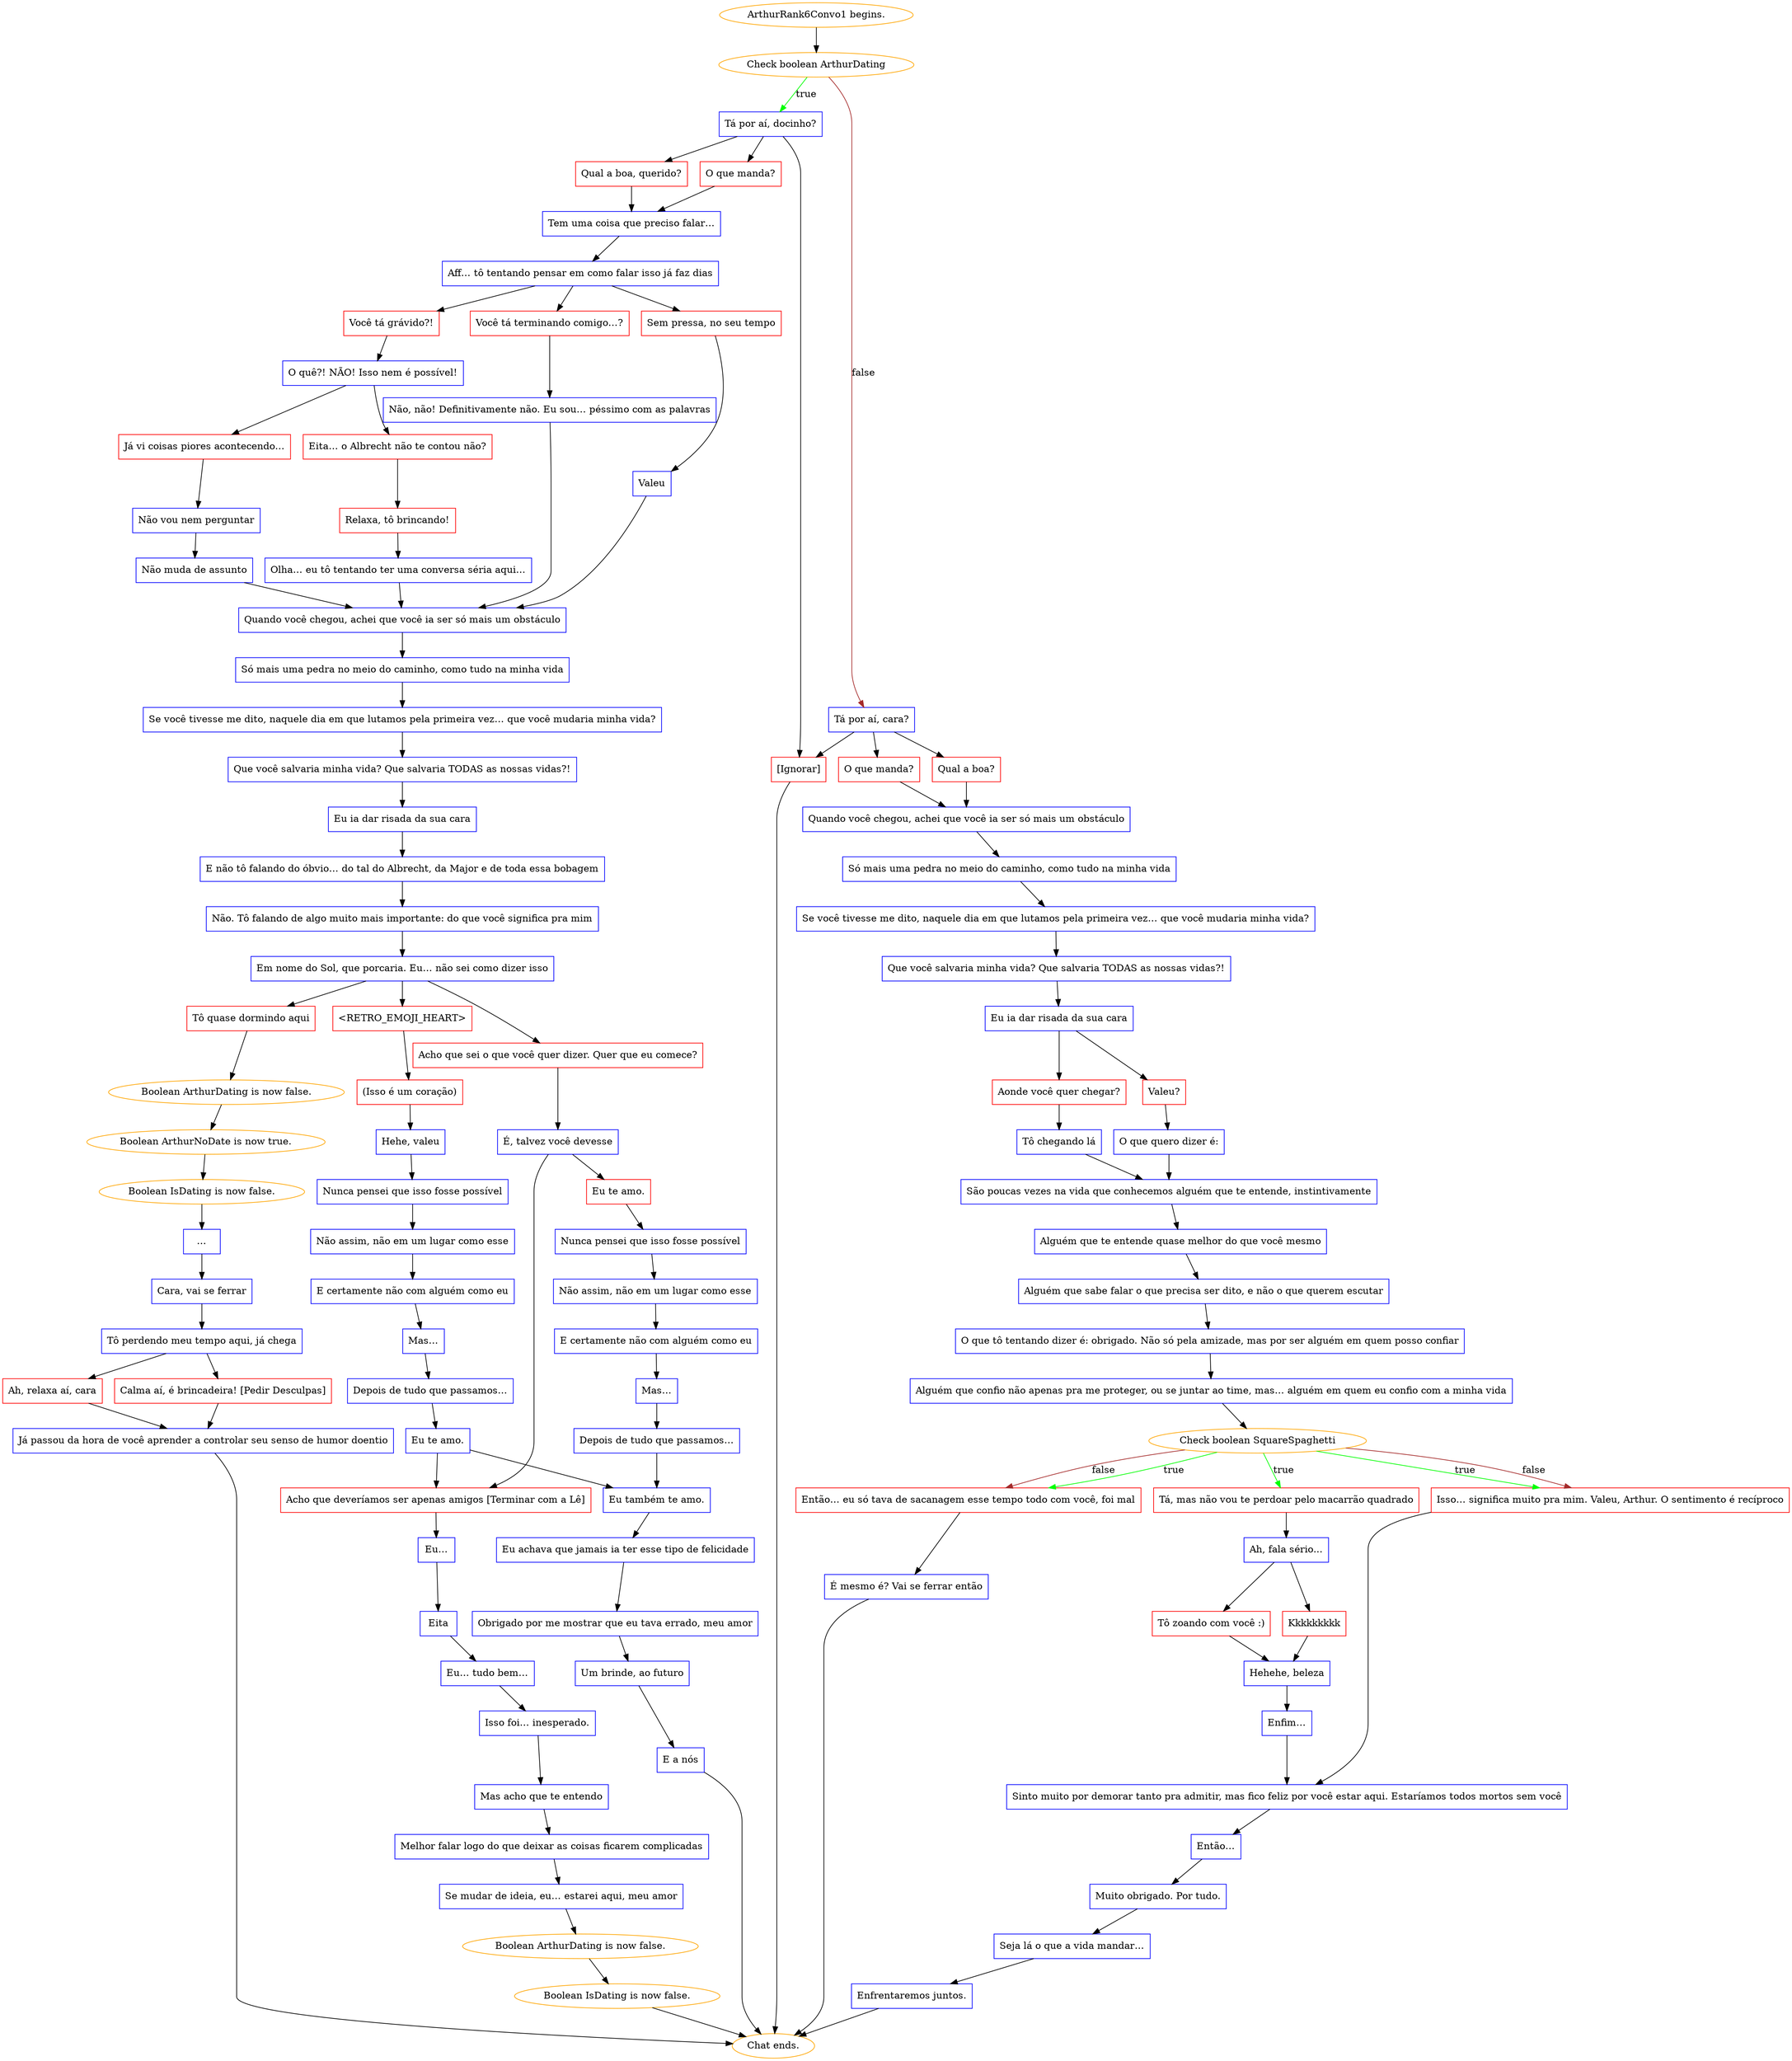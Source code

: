 digraph {
	"ArthurRank6Convo1 begins." [color=orange];
		"ArthurRank6Convo1 begins." -> j2890798283;
	j2890798283 [label="Check boolean ArthurDating",color=orange];
		j2890798283 -> j3409871566 [label=true,color=green];
		j2890798283 -> j2661319512 [label=false,color=brown];
	j3409871566 [label="Tá por aí, docinho?",shape=box,color=blue];
		j3409871566 -> j3714899437;
		j3409871566 -> j787382932;
		j3409871566 -> j984287941;
	j2661319512 [label="Tá por aí, cara?",shape=box,color=blue];
		j2661319512 -> j3472385822;
		j2661319512 -> j862398616;
		j2661319512 -> j984287941;
	j3714899437 [label="O que manda?",shape=box,color=red];
		j3714899437 -> j2054760663;
	j787382932 [label="Qual a boa, querido?",shape=box,color=red];
		j787382932 -> j2054760663;
	j984287941 [label="[Ignorar]",shape=box,color=red];
		j984287941 -> "Chat ends.";
	j3472385822 [label="Qual a boa?",shape=box,color=red];
		j3472385822 -> j717704133;
	j862398616 [label="O que manda?",shape=box,color=red];
		j862398616 -> j717704133;
	j2054760663 [label="Tem uma coisa que preciso falar…",shape=box,color=blue];
		j2054760663 -> j4247086040;
	"Chat ends." [color=orange];
	j717704133 [label="Quando você chegou, achei que você ia ser só mais um obstáculo",shape=box,color=blue];
		j717704133 -> j673002940;
	j4247086040 [label="Aff… tô tentando pensar em como falar isso já faz dias",shape=box,color=blue];
		j4247086040 -> j3609508696;
		j4247086040 -> j1934421995;
		j4247086040 -> j2584596297;
	j673002940 [label="Só mais uma pedra no meio do caminho, como tudo na minha vida",shape=box,color=blue];
		j673002940 -> j4114205906;
	j3609508696 [label="Você tá grávido?!",shape=box,color=red];
		j3609508696 -> j2812905250;
	j1934421995 [label="Você tá terminando comigo…?",shape=box,color=red];
		j1934421995 -> j1158075744;
	j2584596297 [label="Sem pressa, no seu tempo",shape=box,color=red];
		j2584596297 -> j2754307097;
	j4114205906 [label="Se você tivesse me dito, naquele dia em que lutamos pela primeira vez… que você mudaria minha vida?",shape=box,color=blue];
		j4114205906 -> j1143186437;
	j2812905250 [label="O quê?! NÃO! Isso nem é possível!",shape=box,color=blue];
		j2812905250 -> j2398767172;
		j2812905250 -> j2305190563;
	j1158075744 [label="Não, não! Definitivamente não. Eu sou… péssimo com as palavras",shape=box,color=blue];
		j1158075744 -> j3138946871;
	j2754307097 [label="Valeu",shape=box,color=blue];
		j2754307097 -> j3138946871;
	j1143186437 [label="Que você salvaria minha vida? Que salvaria TODAS as nossas vidas?!",shape=box,color=blue];
		j1143186437 -> j144764093;
	j2398767172 [label="Já vi coisas piores acontecendo…",shape=box,color=red];
		j2398767172 -> j714347707;
	j2305190563 [label="Eita… o Albrecht não te contou não?",shape=box,color=red];
		j2305190563 -> j3264830074;
	j3138946871 [label="Quando você chegou, achei que você ia ser só mais um obstáculo",shape=box,color=blue];
		j3138946871 -> j3579994649;
	j144764093 [label="Eu ia dar risada da sua cara",shape=box,color=blue];
		j144764093 -> j404364667;
		j144764093 -> j2286732268;
	j714347707 [label="Não vou nem perguntar",shape=box,color=blue];
		j714347707 -> j685966060;
	j3264830074 [label="Relaxa, tô brincando!",shape=box,color=red];
		j3264830074 -> j1705887089;
	j3579994649 [label="Só mais uma pedra no meio do caminho, como tudo na minha vida",shape=box,color=blue];
		j3579994649 -> j409215158;
	j404364667 [label="Valeu?",shape=box,color=red];
		j404364667 -> j1579941326;
	j2286732268 [label="Aonde você quer chegar?",shape=box,color=red];
		j2286732268 -> j2889405263;
	j685966060 [label="Não muda de assunto",shape=box,color=blue];
		j685966060 -> j3138946871;
	j1705887089 [label="Olha… eu tô tentando ter uma conversa séria aqui…",shape=box,color=blue];
		j1705887089 -> j3138946871;
	j409215158 [label="Se você tivesse me dito, naquele dia em que lutamos pela primeira vez… que você mudaria minha vida?",shape=box,color=blue];
		j409215158 -> j3556016383;
	j1579941326 [label="O que quero dizer é:",shape=box,color=blue];
		j1579941326 -> j3389449977;
	j2889405263 [label="Tô chegando lá",shape=box,color=blue];
		j2889405263 -> j3389449977;
	j3556016383 [label="Que você salvaria minha vida? Que salvaria TODAS as nossas vidas?!",shape=box,color=blue];
		j3556016383 -> j4233164722;
	j3389449977 [label="São poucas vezes na vida que conhecemos alguém que te entende, instintivamente",shape=box,color=blue];
		j3389449977 -> j2498473340;
	j4233164722 [label="Eu ia dar risada da sua cara",shape=box,color=blue];
		j4233164722 -> j588038122;
	j2498473340 [label="Alguém que te entende quase melhor do que você mesmo",shape=box,color=blue];
		j2498473340 -> j61779350;
	j588038122 [label="E não tô falando do óbvio… do tal do Albrecht, da Major e de toda essa bobagem",shape=box,color=blue];
		j588038122 -> j4281948224;
	j61779350 [label="Alguém que sabe falar o que precisa ser dito, e não o que querem escutar",shape=box,color=blue];
		j61779350 -> j50454490;
	j4281948224 [label="Não. Tô falando de algo muito mais importante: do que você significa pra mim",shape=box,color=blue];
		j4281948224 -> j2413073191;
	j50454490 [label="O que tô tentando dizer é: obrigado. Não só pela amizade, mas por ser alguém em quem posso confiar",shape=box,color=blue];
		j50454490 -> j3183480400;
	j2413073191 [label="Em nome do Sol, que porcaria. Eu… não sei como dizer isso",shape=box,color=blue];
		j2413073191 -> j2803511505;
		j2413073191 -> j1384102168;
		j2413073191 -> j1862526883;
	j3183480400 [label="Alguém que confio não apenas pra me proteger, ou se juntar ao time, mas… alguém em quem eu confio com a minha vida",shape=box,color=blue];
		j3183480400 -> j1734946897;
	j2803511505 [label="Acho que sei o que você quer dizer. Quer que eu comece?",shape=box,color=red];
		j2803511505 -> j3650208800;
	j1384102168 [label="<RETRO_EMOJI_HEART>",shape=box,color=red];
		j1384102168 -> j666337146;
	j1862526883 [label="Tô quase dormindo aqui",shape=box,color=red];
		j1862526883 -> j4275118333;
	j1734946897 [label="Check boolean SquareSpaghetti",color=orange];
		j1734946897 -> j1181330984 [label=true,color=green];
		j1734946897 -> j4013304971 [label=true,color=green];
		j1734946897 -> j236727464 [label=true,color=green];
		j1734946897 -> j4013304971 [label=false,color=brown];
		j1734946897 -> j236727464 [label=false,color=brown];
	j3650208800 [label="É, talvez você devesse",shape=box,color=blue];
		j3650208800 -> j2981967868;
		j3650208800 -> j2647512547;
	j666337146 [label="(Isso é um coração)",shape=box,color=red];
		j666337146 -> j1407539170;
	j4275118333 [label="Boolean ArthurDating is now false.",color=orange];
		j4275118333 -> j2688749743;
	j1181330984 [label="Tá, mas não vou te perdoar pelo macarrão quadrado",shape=box,color=red];
		j1181330984 -> j4166092222;
	j4013304971 [label="Isso… significa muito pra mim. Valeu, Arthur. O sentimento é recíproco",shape=box,color=red];
		j4013304971 -> j3389823692;
	j236727464 [label="Então… eu só tava de sacanagem esse tempo todo com você, foi mal",shape=box,color=red];
		j236727464 -> j4162653208;
	j2981967868 [label="Eu te amo.",shape=box,color=red];
		j2981967868 -> j2975784397;
	j2647512547 [label="Acho que deveríamos ser apenas amigos [Terminar com a Lê]",shape=box,color=red];
		j2647512547 -> j2081704579;
	j1407539170 [label="Hehe, valeu",shape=box,color=blue];
		j1407539170 -> j516282591;
	j2688749743 [label="Boolean ArthurNoDate is now true.",color=orange];
		j2688749743 -> j4284582409;
	j4166092222 [label="Ah, fala sério...",shape=box,color=blue];
		j4166092222 -> j4114892312;
		j4166092222 -> j842341923;
	j3389823692 [label="Sinto muito por demorar tanto pra admitir, mas fico feliz por você estar aqui. Estaríamos todos mortos sem você",shape=box,color=blue];
		j3389823692 -> j736092222;
	j4162653208 [label="É mesmo é? Vai se ferrar então",shape=box,color=blue];
		j4162653208 -> "Chat ends.";
	j2975784397 [label="Nunca pensei que isso fosse possível",shape=box,color=blue];
		j2975784397 -> j201857613;
	j2081704579 [label="Eu…",shape=box,color=blue];
		j2081704579 -> j2964864123;
	j516282591 [label="Nunca pensei que isso fosse possível",shape=box,color=blue];
		j516282591 -> j2725662597;
	j4284582409 [label="Boolean IsDating is now false.",color=orange];
		j4284582409 -> j888275271;
	j4114892312 [label="Kkkkkkkkk",shape=box,color=red];
		j4114892312 -> j3618912076;
	j842341923 [label="Tô zoando com você :)",shape=box,color=red];
		j842341923 -> j3618912076;
	j736092222 [label="Então…",shape=box,color=blue];
		j736092222 -> j3055958131;
	j201857613 [label="Não assim, não em um lugar como esse",shape=box,color=blue];
		j201857613 -> j2911420338;
	j2964864123 [label="Eita",shape=box,color=blue];
		j2964864123 -> j768532748;
	j2725662597 [label="Não assim, não em um lugar como esse",shape=box,color=blue];
		j2725662597 -> j67256445;
	j888275271 [label="…",shape=box,color=blue];
		j888275271 -> j4267056148;
	j3618912076 [label="Hehehe, beleza",shape=box,color=blue];
		j3618912076 -> j3958254;
	j3055958131 [label="Muito obrigado. Por tudo.",shape=box,color=blue];
		j3055958131 -> j1771136163;
	j2911420338 [label="E certamente não com alguém como eu",shape=box,color=blue];
		j2911420338 -> j557604226;
	j768532748 [label="Eu… tudo bem…",shape=box,color=blue];
		j768532748 -> j4175231131;
	j67256445 [label="E certamente não com alguém como eu",shape=box,color=blue];
		j67256445 -> j399382415;
	j4267056148 [label="Cara, vai se ferrar",shape=box,color=blue];
		j4267056148 -> j3350128161;
	j3958254 [label="Enfim…",shape=box,color=blue];
		j3958254 -> j3389823692;
	j1771136163 [label="Seja lá o que a vida mandar…",shape=box,color=blue];
		j1771136163 -> j2841875041;
	j557604226 [label="Mas…",shape=box,color=blue];
		j557604226 -> j4095848156;
	j4175231131 [label="Isso foi… inesperado.",shape=box,color=blue];
		j4175231131 -> j2412510012;
	j399382415 [label="Mas…",shape=box,color=blue];
		j399382415 -> j2273618509;
	j3350128161 [label="Tô perdendo meu tempo aqui, já chega",shape=box,color=blue];
		j3350128161 -> j40268368;
		j3350128161 -> j2339554563;
	j2841875041 [label="Enfrentaremos juntos.",shape=box,color=blue];
		j2841875041 -> "Chat ends.";
	j4095848156 [label="Depois de tudo que passamos…",shape=box,color=blue];
		j4095848156 -> j2740889853;
	j2412510012 [label="Mas acho que te entendo",shape=box,color=blue];
		j2412510012 -> j2808182133;
	j2273618509 [label="Depois de tudo que passamos…",shape=box,color=blue];
		j2273618509 -> j2772404573;
	j40268368 [label="Calma aí, é brincadeira! [Pedir Desculpas]",shape=box,color=red];
		j40268368 -> j3145007586;
	j2339554563 [label="Ah, relaxa aí, cara",shape=box,color=red];
		j2339554563 -> j3145007586;
	j2740889853 [label="Eu também te amo.",shape=box,color=blue];
		j2740889853 -> j707234911;
	j2808182133 [label="Melhor falar logo do que deixar as coisas ficarem complicadas",shape=box,color=blue];
		j2808182133 -> j630137400;
	j2772404573 [label="Eu te amo.",shape=box,color=blue];
		j2772404573 -> j2740889853;
		j2772404573 -> j2647512547;
	j3145007586 [label="Já passou da hora de você aprender a controlar seu senso de humor doentio",shape=box,color=blue];
		j3145007586 -> "Chat ends.";
	j707234911 [label="Eu achava que jamais ia ter esse tipo de felicidade",shape=box,color=blue];
		j707234911 -> j4208482178;
	j630137400 [label="Se mudar de ideia, eu… estarei aqui, meu amor",shape=box,color=blue];
		j630137400 -> j3905091669;
	j4208482178 [label="Obrigado por me mostrar que eu tava errado, meu amor",shape=box,color=blue];
		j4208482178 -> j2949435188;
	j3905091669 [label="Boolean ArthurDating is now false.",color=orange];
		j3905091669 -> j1242024027;
	j2949435188 [label="Um brinde, ao futuro",shape=box,color=blue];
		j2949435188 -> j1001936340;
	j1242024027 [label="Boolean IsDating is now false.",color=orange];
		j1242024027 -> "Chat ends.";
	j1001936340 [label="E a nós",shape=box,color=blue];
		j1001936340 -> "Chat ends.";
}